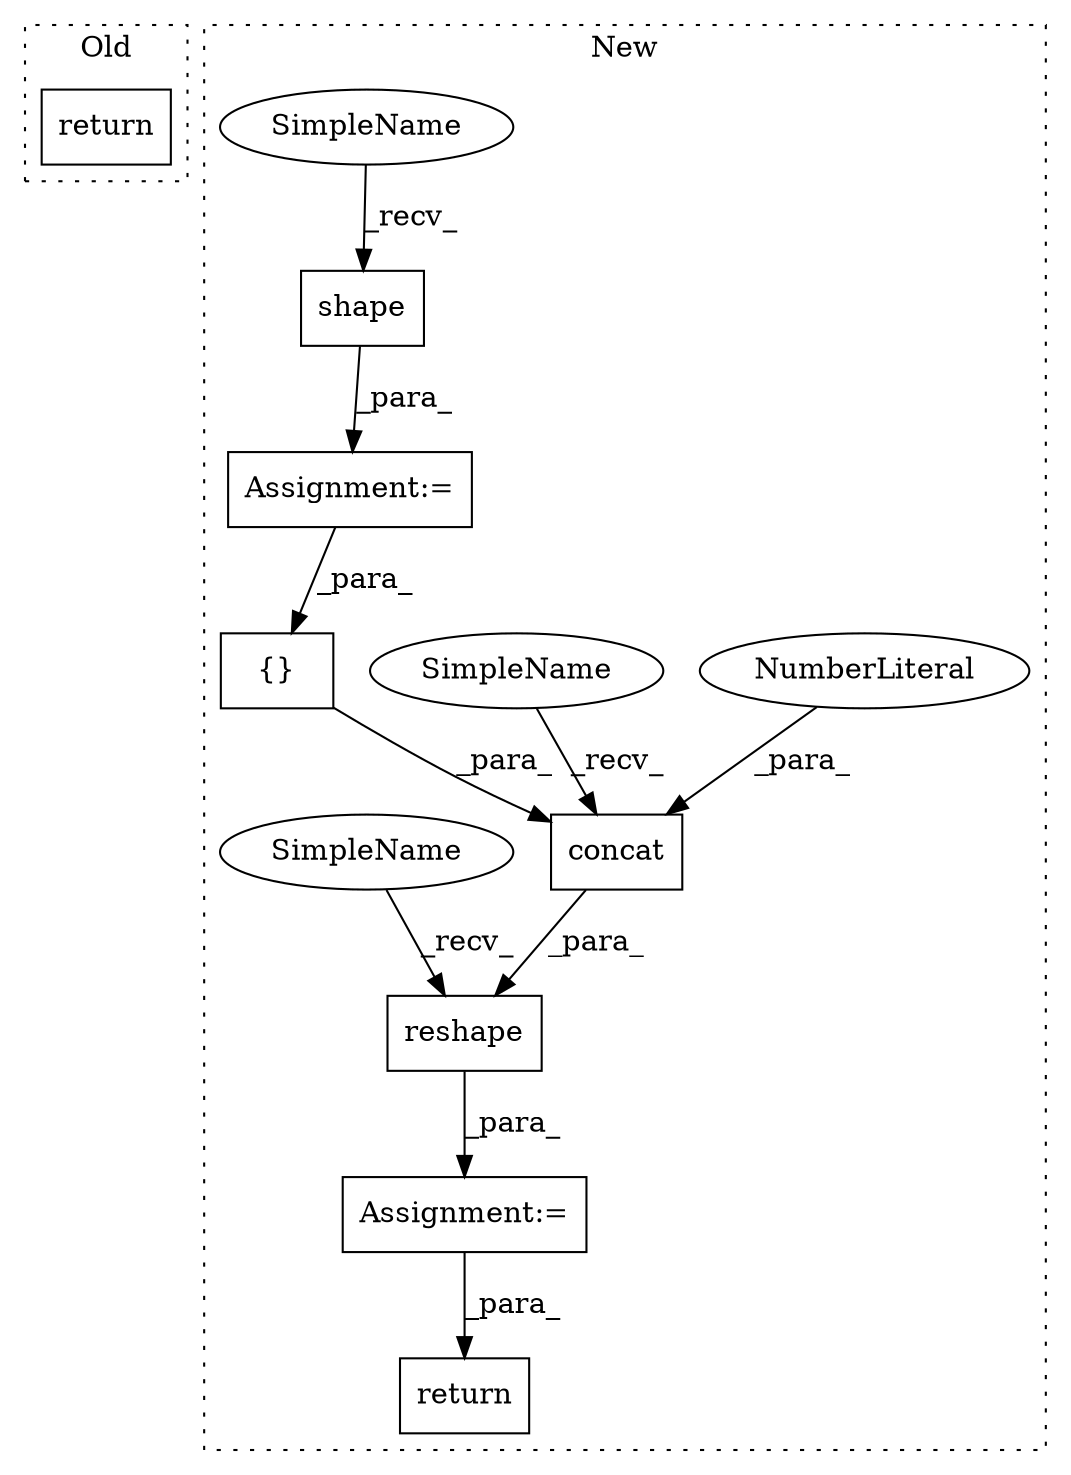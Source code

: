 digraph G {
subgraph cluster0 {
1 [label="return" a="41" s="2522" l="7" shape="box"];
label = "Old";
style="dotted";
}
subgraph cluster1 {
2 [label="concat" a="32" s="2187,2243" l="7,1" shape="box"];
3 [label="Assignment:=" a="7" s="2149" l="1" shape="box"];
4 [label="Assignment:=" a="7" s="2073" l="1" shape="box"];
5 [label="NumberLiteral" a="34" s="2242" l="1" shape="ellipse"];
6 [label="return" a="41" s="2257" l="7" shape="box"];
7 [label="reshape" a="32" s="2161,2244" l="8,1" shape="box"];
8 [label="{}" a="4" s="2203,2240" l="1,1" shape="box"];
9 [label="shape" a="32" s="2085,2097" l="6,1" shape="box"];
10 [label="SimpleName" a="42" s="2176" l="10" shape="ellipse"];
11 [label="SimpleName" a="42" s="2074" l="10" shape="ellipse"];
12 [label="SimpleName" a="42" s="2150" l="10" shape="ellipse"];
label = "New";
style="dotted";
}
2 -> 7 [label="_para_"];
3 -> 6 [label="_para_"];
4 -> 8 [label="_para_"];
5 -> 2 [label="_para_"];
7 -> 3 [label="_para_"];
8 -> 2 [label="_para_"];
9 -> 4 [label="_para_"];
10 -> 2 [label="_recv_"];
11 -> 9 [label="_recv_"];
12 -> 7 [label="_recv_"];
}